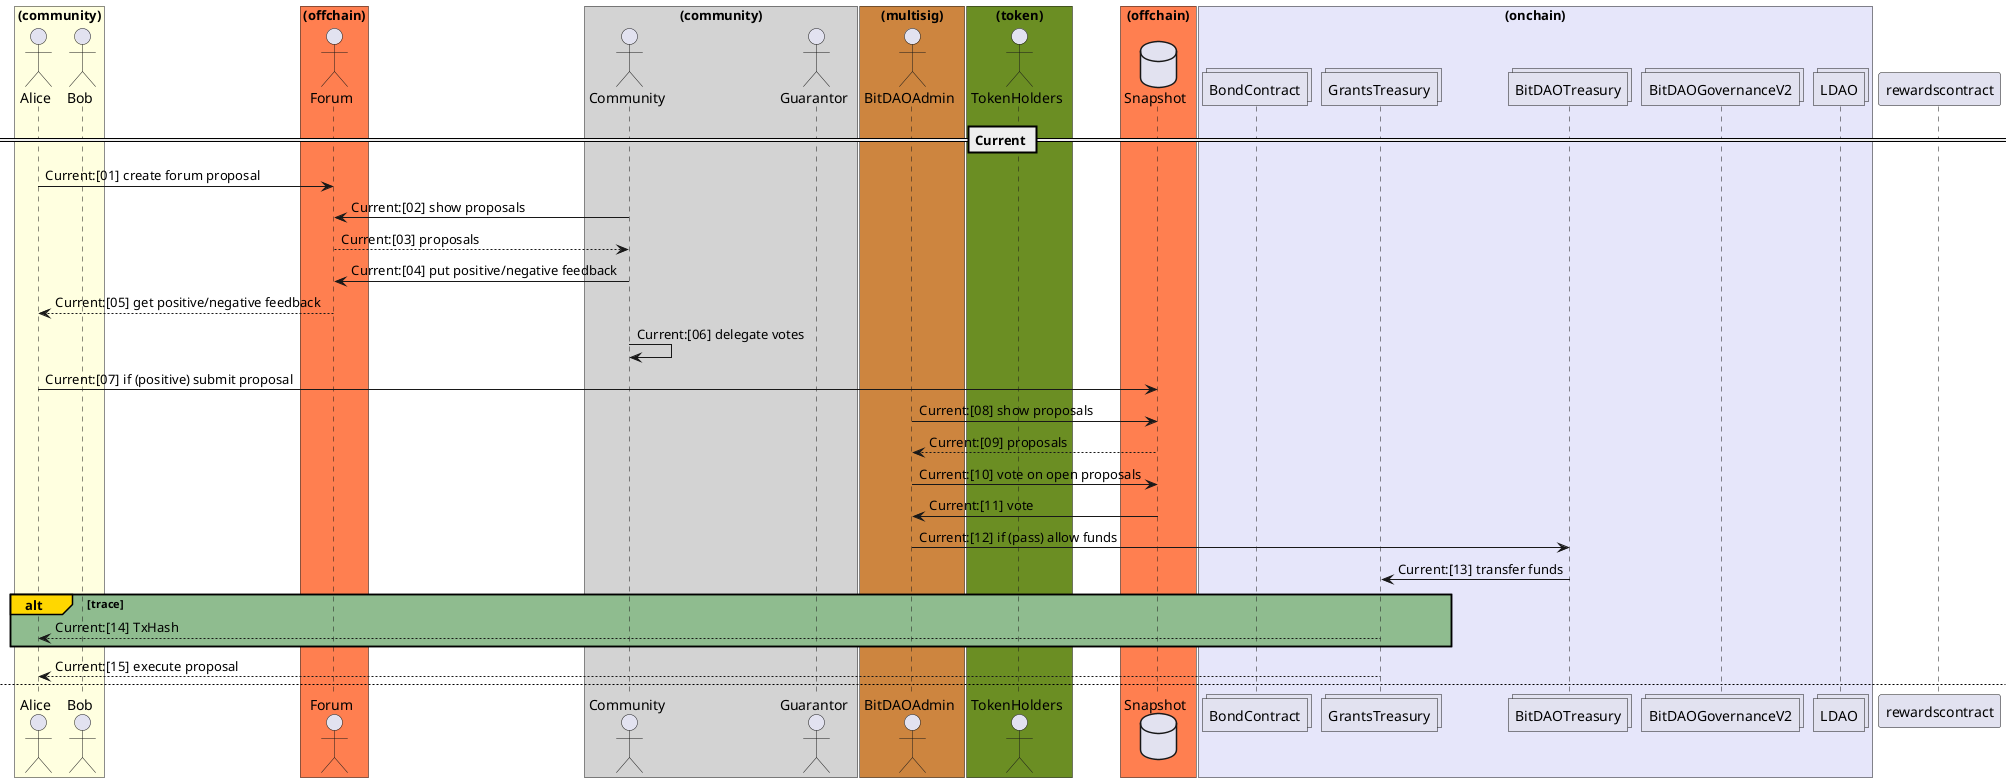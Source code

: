 @startuml
'https://plantuml.com/sequence-diagram
box "(community)" #LightYellow
actor Alice as alice
actor Bob as bob
end box

box "(offchain)" #Coral
actor Forum as forum
end box

box "(community)" #LightGray
actor Community as community
actor Guarantor as guarantor
end box

box "(multisig)" #Peru
actor BitDAOAdmin as bitdaoadmin
end box

box "(token)" #OliveDrab
actor TokenHolders as tokenholders
endbox

box "(offchain)" #Coral
database Snapshot as snapshot
end box

box "(onchain)" #Lavender
collections BondContract as bondcontract
collections GrantsTreasury as grantstreasury
collections BitDAOTreasury as bitdaotreasury
collections BitDAOGovernanceV2 as bitdaogovernance
collections LDAO
end box

autonumber "Current:[00]"

== Current ==

alice -> forum: create forum proposal

community -> forum: show proposals
community <-- forum: proposals
community -> forum: put positive/negative feedback

alice <-- forum: get positive/negative feedback

community -> community: delegate votes

alice -> snapshot: if (positive) submit proposal

bitdaoadmin -> snapshot: show proposals
bitdaoadmin <-- snapshot: proposals
bitdaoadmin -> snapshot: vote on open proposals
bitdaoadmin <- snapshot: vote
bitdaoadmin -> bitdaotreasury: if (pass) allow funds
bitdaotreasury -> grantstreasury: transfer funds

alt#Gold #DarkSeaGreen trace
  alice <-- grantstreasury: TxHash
end

alice <-- grantstreasury: execute proposal

newpage

autonumber "Bond:[00]"

== Bond ==

alice -> forum: create forum proposal
alice <- guarantor: positive/negative feedback
alice -> bondcontract: if (positive) create bond

guarantor -> bondcontract: contribute

community -> community: delegate votes

alice -> snapshot: submit proposal

bitdaoadmin -> bitdaotreasury: if (pass) allow funds
bitdaotreasury -> grantstreasury: transfer funds

alice <-- grantstreasury: execute proposal

community -> community: delegate votes

alice -> snapshot: submit release request
guarantor -> snapshot: show proposals
guarantor <-- snapshot: proposals
guarantor -> snapshot: vote

bitdaoadmin -> snapshot: show vote result
bitdaoadmin <-- snapshot: pass/fail

alt#Gold #LightBlue pass
    bitdaoadmin -> bondcontract: release bond
else #Pink fail
    bitdaoadmin -> bondcontract: slash bond
end

  alt#Gold #DarkSeaGreen trace
    bitdaoadmin <-- bondcontract: TxHash
  end

newpage

autonumber "Roles:[00]"

== Roles ==

alice -> forum: submit create role proposal
community -> forum: list role proposals
community <-- forum: role proposals
community -> forum: positive/negative feedback
alice <-- forum: get positive/negative feedback

community -> community: delegate votes

alice -> snapshot: if (positive) create admin role

bitdaoadmin -> snapshot: list role proposals
bitdaoadmin <-- snapshot: role proposals
bitdaoadmin -> snapshot: show results
bitdaoadmin <-- snapshot: results

bitdaoadmin -> bitdaogovernance: if (pass) create role

alt#Gold #DarkSeaGreen trace
  bitdaoadmin <-- bitdaogovernance: TxHash
end

newpage

autonumber "Rewards:[00]"

== Rewards ==

alice -> forum: create forum proposal
alice <- guarantor: positive/negative feedback
alice -> rewardscontract: if (positive) create rewards program

community -> community: delegate votes

alice -> snapshot: submit proposal

bitdaoadmin -> bitdaotreasury: if (pass) allow funds
bitdaotreasury -> rewardscontract: transfer funds for rewards

alice <-- rewardscontract: execute proposal


bob -> forum: create forum proposal
bob <- guarantor: positive/negative feedback

bob -> snapshot: submit release request
community -> community: delegate votes
community -> snapshot: vote
community -> rewardscontract: if (voted) claim reward


@enduml